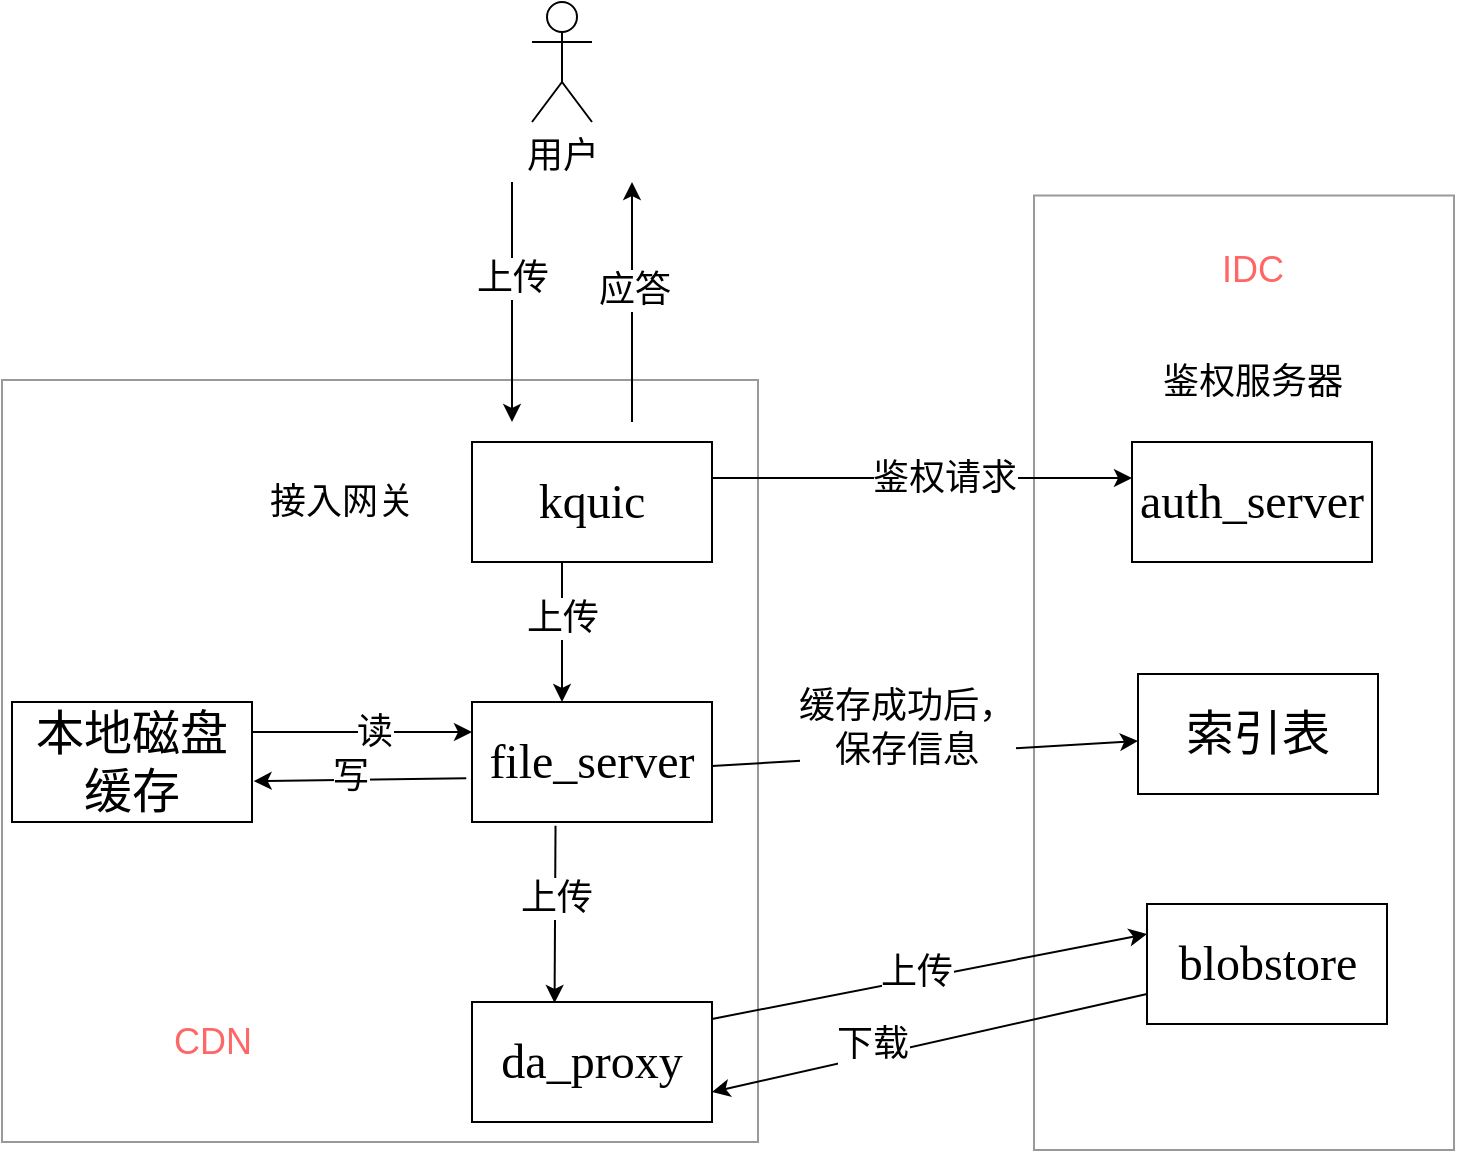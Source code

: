 <mxfile version="14.9.3" type="github">
  <diagram id="BfC0ObjsqAuIw0lAZM3u" name="Page-1">
    <mxGraphModel dx="2066" dy="1154" grid="0" gridSize="10" guides="1" tooltips="1" connect="1" arrows="1" fold="1" page="1" pageScale="1" pageWidth="827" pageHeight="1169" math="0" shadow="0">
      <root>
        <mxCell id="0" />
        <mxCell id="1" parent="0" />
        <mxCell id="7EZHa_ohF1KCSaO4qlz6-36" value="" style="rounded=0;whiteSpace=wrap;html=1;fillColor=none;opacity=40;" parent="1" vertex="1">
          <mxGeometry x="5" y="429" width="378" height="381" as="geometry" />
        </mxCell>
        <mxCell id="7EZHa_ohF1KCSaO4qlz6-34" value="" style="rounded=0;whiteSpace=wrap;html=1;fillColor=none;opacity=40;" parent="1" vertex="1">
          <mxGeometry x="521" y="336.75" width="210" height="477.25" as="geometry" />
        </mxCell>
        <mxCell id="7EZHa_ohF1KCSaO4qlz6-2" value="&lt;font face=&quot;Times New Roman&quot; style=&quot;font-size: 24px&quot;&gt;kquic&lt;/font&gt;" style="rounded=0;whiteSpace=wrap;html=1;" parent="1" vertex="1">
          <mxGeometry x="240" y="460" width="120" height="60" as="geometry" />
        </mxCell>
        <mxCell id="7EZHa_ohF1KCSaO4qlz6-3" value="&lt;font style=&quot;font-size: 18px&quot;&gt;接入网关&lt;/font&gt;" style="text;html=1;strokeColor=none;fillColor=none;align=center;verticalAlign=middle;whiteSpace=wrap;rounded=0;" parent="1" vertex="1">
          <mxGeometry x="130" y="470" width="90" height="40" as="geometry" />
        </mxCell>
        <mxCell id="7EZHa_ohF1KCSaO4qlz6-4" value="&lt;font style=&quot;font-size: 18px&quot;&gt;用户&lt;/font&gt;" style="shape=umlActor;verticalLabelPosition=bottom;verticalAlign=top;html=1;outlineConnect=0;" parent="1" vertex="1">
          <mxGeometry x="270" y="240" width="30" height="60" as="geometry" />
        </mxCell>
        <mxCell id="7EZHa_ohF1KCSaO4qlz6-7" value="" style="endArrow=classic;html=1;" parent="1" edge="1">
          <mxGeometry width="50" height="50" relative="1" as="geometry">
            <mxPoint x="260" y="330" as="sourcePoint" />
            <mxPoint x="260" y="450" as="targetPoint" />
          </mxGeometry>
        </mxCell>
        <mxCell id="7EZHa_ohF1KCSaO4qlz6-8" value="&lt;font style=&quot;font-size: 18px&quot;&gt;上传&lt;/font&gt;" style="edgeLabel;html=1;align=center;verticalAlign=middle;resizable=0;points=[];" parent="7EZHa_ohF1KCSaO4qlz6-7" vertex="1" connectable="0">
          <mxGeometry x="-0.2" relative="1" as="geometry">
            <mxPoint as="offset" />
          </mxGeometry>
        </mxCell>
        <mxCell id="7EZHa_ohF1KCSaO4qlz6-10" value="" style="endArrow=classic;html=1;" parent="1" edge="1">
          <mxGeometry width="50" height="50" relative="1" as="geometry">
            <mxPoint x="320" y="450" as="sourcePoint" />
            <mxPoint x="320" y="330" as="targetPoint" />
          </mxGeometry>
        </mxCell>
        <mxCell id="7EZHa_ohF1KCSaO4qlz6-11" value="&lt;font style=&quot;font-size: 18px&quot;&gt;应答&lt;/font&gt;" style="edgeLabel;html=1;align=center;verticalAlign=middle;resizable=0;points=[];" parent="7EZHa_ohF1KCSaO4qlz6-10" vertex="1" connectable="0">
          <mxGeometry x="0.1" y="-1" relative="1" as="geometry">
            <mxPoint as="offset" />
          </mxGeometry>
        </mxCell>
        <mxCell id="7EZHa_ohF1KCSaO4qlz6-12" value="&lt;font face=&quot;Times New Roman&quot; style=&quot;font-size: 24px&quot;&gt;auth_server&lt;/font&gt;" style="rounded=0;whiteSpace=wrap;html=1;" parent="1" vertex="1">
          <mxGeometry x="570" y="460" width="120" height="60" as="geometry" />
        </mxCell>
        <mxCell id="7EZHa_ohF1KCSaO4qlz6-13" value="&lt;span style=&quot;font-size: 18px&quot;&gt;鉴权服务器&lt;/span&gt;" style="text;html=1;strokeColor=none;fillColor=none;align=center;verticalAlign=middle;whiteSpace=wrap;rounded=0;" parent="1" vertex="1">
          <mxGeometry x="562.5" y="410" width="135" height="40" as="geometry" />
        </mxCell>
        <mxCell id="7EZHa_ohF1KCSaO4qlz6-14" value="" style="endArrow=classic;html=1;exitX=1;exitY=0.5;exitDx=0;exitDy=0;entryX=0;entryY=0.5;entryDx=0;entryDy=0;" parent="1" edge="1">
          <mxGeometry width="50" height="50" relative="1" as="geometry">
            <mxPoint x="360" y="478" as="sourcePoint" />
            <mxPoint x="570" y="478" as="targetPoint" />
          </mxGeometry>
        </mxCell>
        <mxCell id="7EZHa_ohF1KCSaO4qlz6-15" value="&lt;span style=&quot;font-size: 18px&quot;&gt;鉴权请求&lt;/span&gt;" style="edgeLabel;html=1;align=center;verticalAlign=middle;resizable=0;points=[];" parent="7EZHa_ohF1KCSaO4qlz6-14" vertex="1" connectable="0">
          <mxGeometry x="0.1" y="-1" relative="1" as="geometry">
            <mxPoint y="-1" as="offset" />
          </mxGeometry>
        </mxCell>
        <mxCell id="7EZHa_ohF1KCSaO4qlz6-17" value="&lt;font face=&quot;Times New Roman&quot; style=&quot;font-size: 24px&quot;&gt;file_server&lt;/font&gt;" style="rounded=0;whiteSpace=wrap;html=1;" parent="1" vertex="1">
          <mxGeometry x="240" y="590" width="120" height="60" as="geometry" />
        </mxCell>
        <mxCell id="7EZHa_ohF1KCSaO4qlz6-18" value="" style="endArrow=classic;html=1;" parent="1" edge="1">
          <mxGeometry width="50" height="50" relative="1" as="geometry">
            <mxPoint x="285" y="520" as="sourcePoint" />
            <mxPoint x="285" y="590" as="targetPoint" />
          </mxGeometry>
        </mxCell>
        <mxCell id="7EZHa_ohF1KCSaO4qlz6-19" value="&lt;font style=&quot;font-size: 18px&quot;&gt;上传&lt;/font&gt;" style="edgeLabel;html=1;align=center;verticalAlign=middle;resizable=0;points=[];" parent="7EZHa_ohF1KCSaO4qlz6-18" vertex="1" connectable="0">
          <mxGeometry x="-0.2" relative="1" as="geometry">
            <mxPoint as="offset" />
          </mxGeometry>
        </mxCell>
        <mxCell id="7EZHa_ohF1KCSaO4qlz6-20" value="&lt;font face=&quot;Times New Roman&quot; style=&quot;font-size: 24px&quot;&gt;da_proxy&lt;/font&gt;" style="rounded=0;whiteSpace=wrap;html=1;" parent="1" vertex="1">
          <mxGeometry x="240" y="740" width="120" height="60" as="geometry" />
        </mxCell>
        <mxCell id="7EZHa_ohF1KCSaO4qlz6-21" value="" style="endArrow=classic;html=1;exitX=0.348;exitY=1.032;exitDx=0;exitDy=0;exitPerimeter=0;entryX=0.344;entryY=0.008;entryDx=0;entryDy=0;entryPerimeter=0;" parent="1" source="7EZHa_ohF1KCSaO4qlz6-17" target="7EZHa_ohF1KCSaO4qlz6-20" edge="1">
          <mxGeometry width="50" height="50" relative="1" as="geometry">
            <mxPoint x="280" y="660" as="sourcePoint" />
            <mxPoint x="280" y="730" as="targetPoint" />
          </mxGeometry>
        </mxCell>
        <mxCell id="7EZHa_ohF1KCSaO4qlz6-22" value="&lt;font style=&quot;font-size: 18px&quot;&gt;上传&lt;/font&gt;" style="edgeLabel;html=1;align=center;verticalAlign=middle;resizable=0;points=[];" parent="7EZHa_ohF1KCSaO4qlz6-21" vertex="1" connectable="0">
          <mxGeometry x="-0.2" relative="1" as="geometry">
            <mxPoint as="offset" />
          </mxGeometry>
        </mxCell>
        <mxCell id="7EZHa_ohF1KCSaO4qlz6-23" value="&lt;font face=&quot;Times New Roman&quot;&gt;&lt;span style=&quot;font-size: 24px&quot;&gt;本地磁盘缓存&lt;/span&gt;&lt;/font&gt;" style="rounded=0;whiteSpace=wrap;html=1;" parent="1" vertex="1">
          <mxGeometry x="10" y="590" width="120" height="60" as="geometry" />
        </mxCell>
        <mxCell id="7EZHa_ohF1KCSaO4qlz6-24" value="" style="endArrow=classic;html=1;exitX=1;exitY=0.25;exitDx=0;exitDy=0;entryX=0;entryY=0.25;entryDx=0;entryDy=0;" parent="1" source="7EZHa_ohF1KCSaO4qlz6-23" target="7EZHa_ohF1KCSaO4qlz6-17" edge="1">
          <mxGeometry width="50" height="50" relative="1" as="geometry">
            <mxPoint x="10" y="560" as="sourcePoint" />
            <mxPoint x="220" y="560" as="targetPoint" />
            <Array as="points">
              <mxPoint x="190" y="605" />
            </Array>
          </mxGeometry>
        </mxCell>
        <mxCell id="7EZHa_ohF1KCSaO4qlz6-25" value="&lt;span style=&quot;font-size: 18px&quot;&gt;读&lt;/span&gt;" style="edgeLabel;html=1;align=center;verticalAlign=middle;resizable=0;points=[];" parent="7EZHa_ohF1KCSaO4qlz6-24" vertex="1" connectable="0">
          <mxGeometry x="0.1" y="-1" relative="1" as="geometry">
            <mxPoint y="-1" as="offset" />
          </mxGeometry>
        </mxCell>
        <mxCell id="7EZHa_ohF1KCSaO4qlz6-30" value="" style="endArrow=classic;html=1;exitX=-0.024;exitY=0.636;exitDx=0;exitDy=0;entryX=1.007;entryY=0.659;entryDx=0;entryDy=0;exitPerimeter=0;entryPerimeter=0;" parent="1" source="7EZHa_ohF1KCSaO4qlz6-17" target="7EZHa_ohF1KCSaO4qlz6-23" edge="1">
          <mxGeometry width="50" height="50" relative="1" as="geometry">
            <mxPoint x="380" y="660" as="sourcePoint" />
            <mxPoint x="590" y="660" as="targetPoint" />
          </mxGeometry>
        </mxCell>
        <mxCell id="7EZHa_ohF1KCSaO4qlz6-31" value="&lt;span style=&quot;font-size: 18px&quot;&gt;写&lt;/span&gt;" style="edgeLabel;html=1;align=center;verticalAlign=middle;resizable=0;points=[];" parent="7EZHa_ohF1KCSaO4qlz6-30" vertex="1" connectable="0">
          <mxGeometry x="0.1" y="-1" relative="1" as="geometry">
            <mxPoint y="-1" as="offset" />
          </mxGeometry>
        </mxCell>
        <mxCell id="7EZHa_ohF1KCSaO4qlz6-32" value="&lt;font face=&quot;Times New Roman&quot; style=&quot;font-size: 24px&quot;&gt;blobstore&lt;/font&gt;" style="rounded=0;whiteSpace=wrap;html=1;" parent="1" vertex="1">
          <mxGeometry x="577.5" y="691" width="120" height="60" as="geometry" />
        </mxCell>
        <mxCell id="7EZHa_ohF1KCSaO4qlz6-33" value="&lt;font face=&quot;Times New Roman&quot; style=&quot;font-size: 24px&quot;&gt;索引表&lt;/font&gt;" style="rounded=0;whiteSpace=wrap;html=1;" parent="1" vertex="1">
          <mxGeometry x="573" y="576" width="120" height="60" as="geometry" />
        </mxCell>
        <mxCell id="7EZHa_ohF1KCSaO4qlz6-35" value="&lt;span style=&quot;font-size: 18px&quot;&gt;&lt;font color=&quot;#ff6666&quot;&gt;IDC&lt;/font&gt;&lt;/span&gt;" style="text;html=1;strokeColor=none;fillColor=none;align=center;verticalAlign=middle;whiteSpace=wrap;rounded=0;" parent="1" vertex="1">
          <mxGeometry x="562.5" y="354" width="135" height="40" as="geometry" />
        </mxCell>
        <mxCell id="7EZHa_ohF1KCSaO4qlz6-37" value="&lt;span style=&quot;font-size: 18px&quot;&gt;&lt;font color=&quot;#ff6666&quot;&gt;CDN&lt;/font&gt;&lt;/span&gt;" style="text;html=1;strokeColor=none;fillColor=none;align=center;verticalAlign=middle;whiteSpace=wrap;rounded=0;" parent="1" vertex="1">
          <mxGeometry x="43" y="740" width="135" height="40" as="geometry" />
        </mxCell>
        <mxCell id="Scbk1sA1Ur1hFTP5WBdU-1" value="" style="endArrow=classic;html=1;exitX=1;exitY=0.5;exitDx=0;exitDy=0;" edge="1" parent="1" target="7EZHa_ohF1KCSaO4qlz6-33">
          <mxGeometry width="50" height="50" relative="1" as="geometry">
            <mxPoint x="360" y="622" as="sourcePoint" />
            <mxPoint x="570" y="622" as="targetPoint" />
          </mxGeometry>
        </mxCell>
        <mxCell id="Scbk1sA1Ur1hFTP5WBdU-2" value="&lt;span style=&quot;font-size: 18px&quot;&gt;缓存成功后，&lt;br&gt;保存信息&lt;br&gt;&lt;/span&gt;" style="edgeLabel;html=1;align=center;verticalAlign=middle;resizable=0;points=[];" vertex="1" connectable="0" parent="Scbk1sA1Ur1hFTP5WBdU-1">
          <mxGeometry x="0.1" y="-1" relative="1" as="geometry">
            <mxPoint x="-21" y="-13" as="offset" />
          </mxGeometry>
        </mxCell>
        <mxCell id="Scbk1sA1Ur1hFTP5WBdU-3" value="" style="endArrow=classic;html=1;exitX=1;exitY=0.5;exitDx=0;exitDy=0;entryX=0;entryY=0.25;entryDx=0;entryDy=0;" edge="1" parent="1" target="7EZHa_ohF1KCSaO4qlz6-32">
          <mxGeometry width="50" height="50" relative="1" as="geometry">
            <mxPoint x="360" y="748.48" as="sourcePoint" />
            <mxPoint x="573" y="735.996" as="targetPoint" />
          </mxGeometry>
        </mxCell>
        <mxCell id="Scbk1sA1Ur1hFTP5WBdU-4" value="&lt;span style=&quot;font-size: 18px&quot;&gt;上传&lt;br&gt;&lt;/span&gt;" style="edgeLabel;html=1;align=center;verticalAlign=middle;resizable=0;points=[];" vertex="1" connectable="0" parent="Scbk1sA1Ur1hFTP5WBdU-3">
          <mxGeometry x="0.1" y="-1" relative="1" as="geometry">
            <mxPoint x="-18" y="-1" as="offset" />
          </mxGeometry>
        </mxCell>
        <mxCell id="Scbk1sA1Ur1hFTP5WBdU-5" value="" style="endArrow=classic;html=1;exitX=0;exitY=0.75;exitDx=0;exitDy=0;entryX=1;entryY=0.75;entryDx=0;entryDy=0;" edge="1" parent="1" source="7EZHa_ohF1KCSaO4qlz6-32" target="7EZHa_ohF1KCSaO4qlz6-20">
          <mxGeometry width="50" height="50" relative="1" as="geometry">
            <mxPoint x="391" y="964.48" as="sourcePoint" />
            <mxPoint x="608.5" y="922" as="targetPoint" />
          </mxGeometry>
        </mxCell>
        <mxCell id="Scbk1sA1Ur1hFTP5WBdU-6" value="&lt;span style=&quot;font-size: 18px&quot;&gt;下载&lt;br&gt;&lt;/span&gt;" style="edgeLabel;html=1;align=center;verticalAlign=middle;resizable=0;points=[];" vertex="1" connectable="0" parent="Scbk1sA1Ur1hFTP5WBdU-5">
          <mxGeometry x="0.1" y="-1" relative="1" as="geometry">
            <mxPoint x="-18" y="-1" as="offset" />
          </mxGeometry>
        </mxCell>
      </root>
    </mxGraphModel>
  </diagram>
</mxfile>
